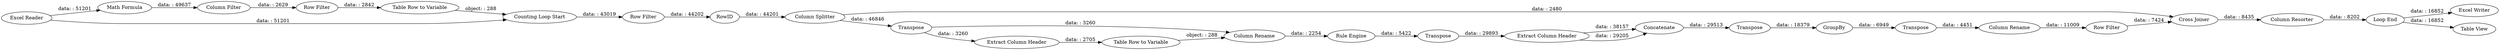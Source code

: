 digraph {
	"-3944599839124809359_79" [label=Concatenate]
	"-3944599839124809359_84" [label="Column Rename"]
	"-3944599839124809359_57" [label="Table Row to Variable"]
	"-3944599839124809359_86" [label="Cross Joiner"]
	"-4902463305625315362_59" [label="Excel Writer"]
	"-3944599839124809359_35" [label="Extract Column Header"]
	"-3944599839124809359_78" [label="Rule Engine"]
	"-3944599839124809359_81" [label=Transpose]
	"-3944599839124809359_58" [label="Column Rename"]
	"-4902463305625315362_76" [label="Table View"]
	"-1374486368934475013_54" [label="Math Formula"]
	"-1374486368934475013_56" [label="Row Filter"]
	"-3944599839124809359_50" [label="Column Splitter"]
	"-1374486368934475013_57" [label="Table Row to Variable"]
	"-3944599839124809359_60" [label=RowID]
	"-4902463305625315362_29" [label="Loop End"]
	"-3944599839124809359_80" [label=GroupBy]
	"-3944599839124809359_14" [label="Row Filter"]
	"-3944599839124809359_15" [label=Transpose]
	"-3944599839124809359_87" [label="Column Resorter"]
	"-1374486368934475013_55" [label="Column Filter"]
	"-3944599839124809359_82" [label=Transpose]
	"-3944599839124809359_51" [label="Extract Column Header"]
	"-4902463305625315362_2" [label="Excel Reader"]
	"-4902463305625315362_58" [label="Counting Loop Start"]
	"-3944599839124809359_85" [label="Row Filter"]
	"-3944599839124809359_26" [label=Transpose]
	"-1374486368934475013_57" -> "-4902463305625315362_58" [label="object: : 288"]
	"-3944599839124809359_50" -> "-3944599839124809359_15" [label="data: : 46846"]
	"-3944599839124809359_86" -> "-3944599839124809359_87" [label="data: : 8435"]
	"-3944599839124809359_80" -> "-3944599839124809359_82" [label="data: : 6949"]
	"-4902463305625315362_29" -> "-4902463305625315362_76" [label="data: : 16852"]
	"-3944599839124809359_58" -> "-3944599839124809359_78" [label="data: : 2254"]
	"-3944599839124809359_15" -> "-3944599839124809359_51" [label="data: : 3260"]
	"-3944599839124809359_79" -> "-3944599839124809359_81" [label="data: : 29513"]
	"-3944599839124809359_26" -> "-3944599839124809359_35" [label="data: : 29893"]
	"-3944599839124809359_50" -> "-3944599839124809359_86" [label="data: : 2480"]
	"-3944599839124809359_60" -> "-3944599839124809359_50" [label="data: : 44201"]
	"-4902463305625315362_29" -> "-4902463305625315362_59" [label="data: : 16852"]
	"-3944599839124809359_82" -> "-3944599839124809359_84" [label="data: : 4451"]
	"-3944599839124809359_35" -> "-3944599839124809359_79" [label="data: : 38157"]
	"-3944599839124809359_15" -> "-3944599839124809359_58" [label="data: : 3260"]
	"-3944599839124809359_57" -> "-3944599839124809359_58" [label="object: : 288"]
	"-3944599839124809359_87" -> "-4902463305625315362_29" [label="data: : 8202"]
	"-3944599839124809359_85" -> "-3944599839124809359_86" [label="data: : 7424"]
	"-1374486368934475013_56" -> "-1374486368934475013_57" [label="data: : 2842"]
	"-1374486368934475013_55" -> "-1374486368934475013_56" [label="data: : 2629"]
	"-4902463305625315362_2" -> "-4902463305625315362_58" [label="data: : 51201"]
	"-3944599839124809359_51" -> "-3944599839124809359_57" [label="data: : 2705"]
	"-4902463305625315362_58" -> "-3944599839124809359_14" [label="data: : 43019"]
	"-3944599839124809359_78" -> "-3944599839124809359_26" [label="data: : 5422"]
	"-3944599839124809359_81" -> "-3944599839124809359_80" [label="data: : 18379"]
	"-1374486368934475013_54" -> "-1374486368934475013_55" [label="data: : 49637"]
	"-3944599839124809359_84" -> "-3944599839124809359_85" [label="data: : 11009"]
	"-3944599839124809359_14" -> "-3944599839124809359_60" [label="data: : 44202"]
	"-3944599839124809359_35" -> "-3944599839124809359_79" [label="data: : 29205"]
	"-4902463305625315362_2" -> "-1374486368934475013_54" [label="data: : 51201"]
	rankdir=LR
}
